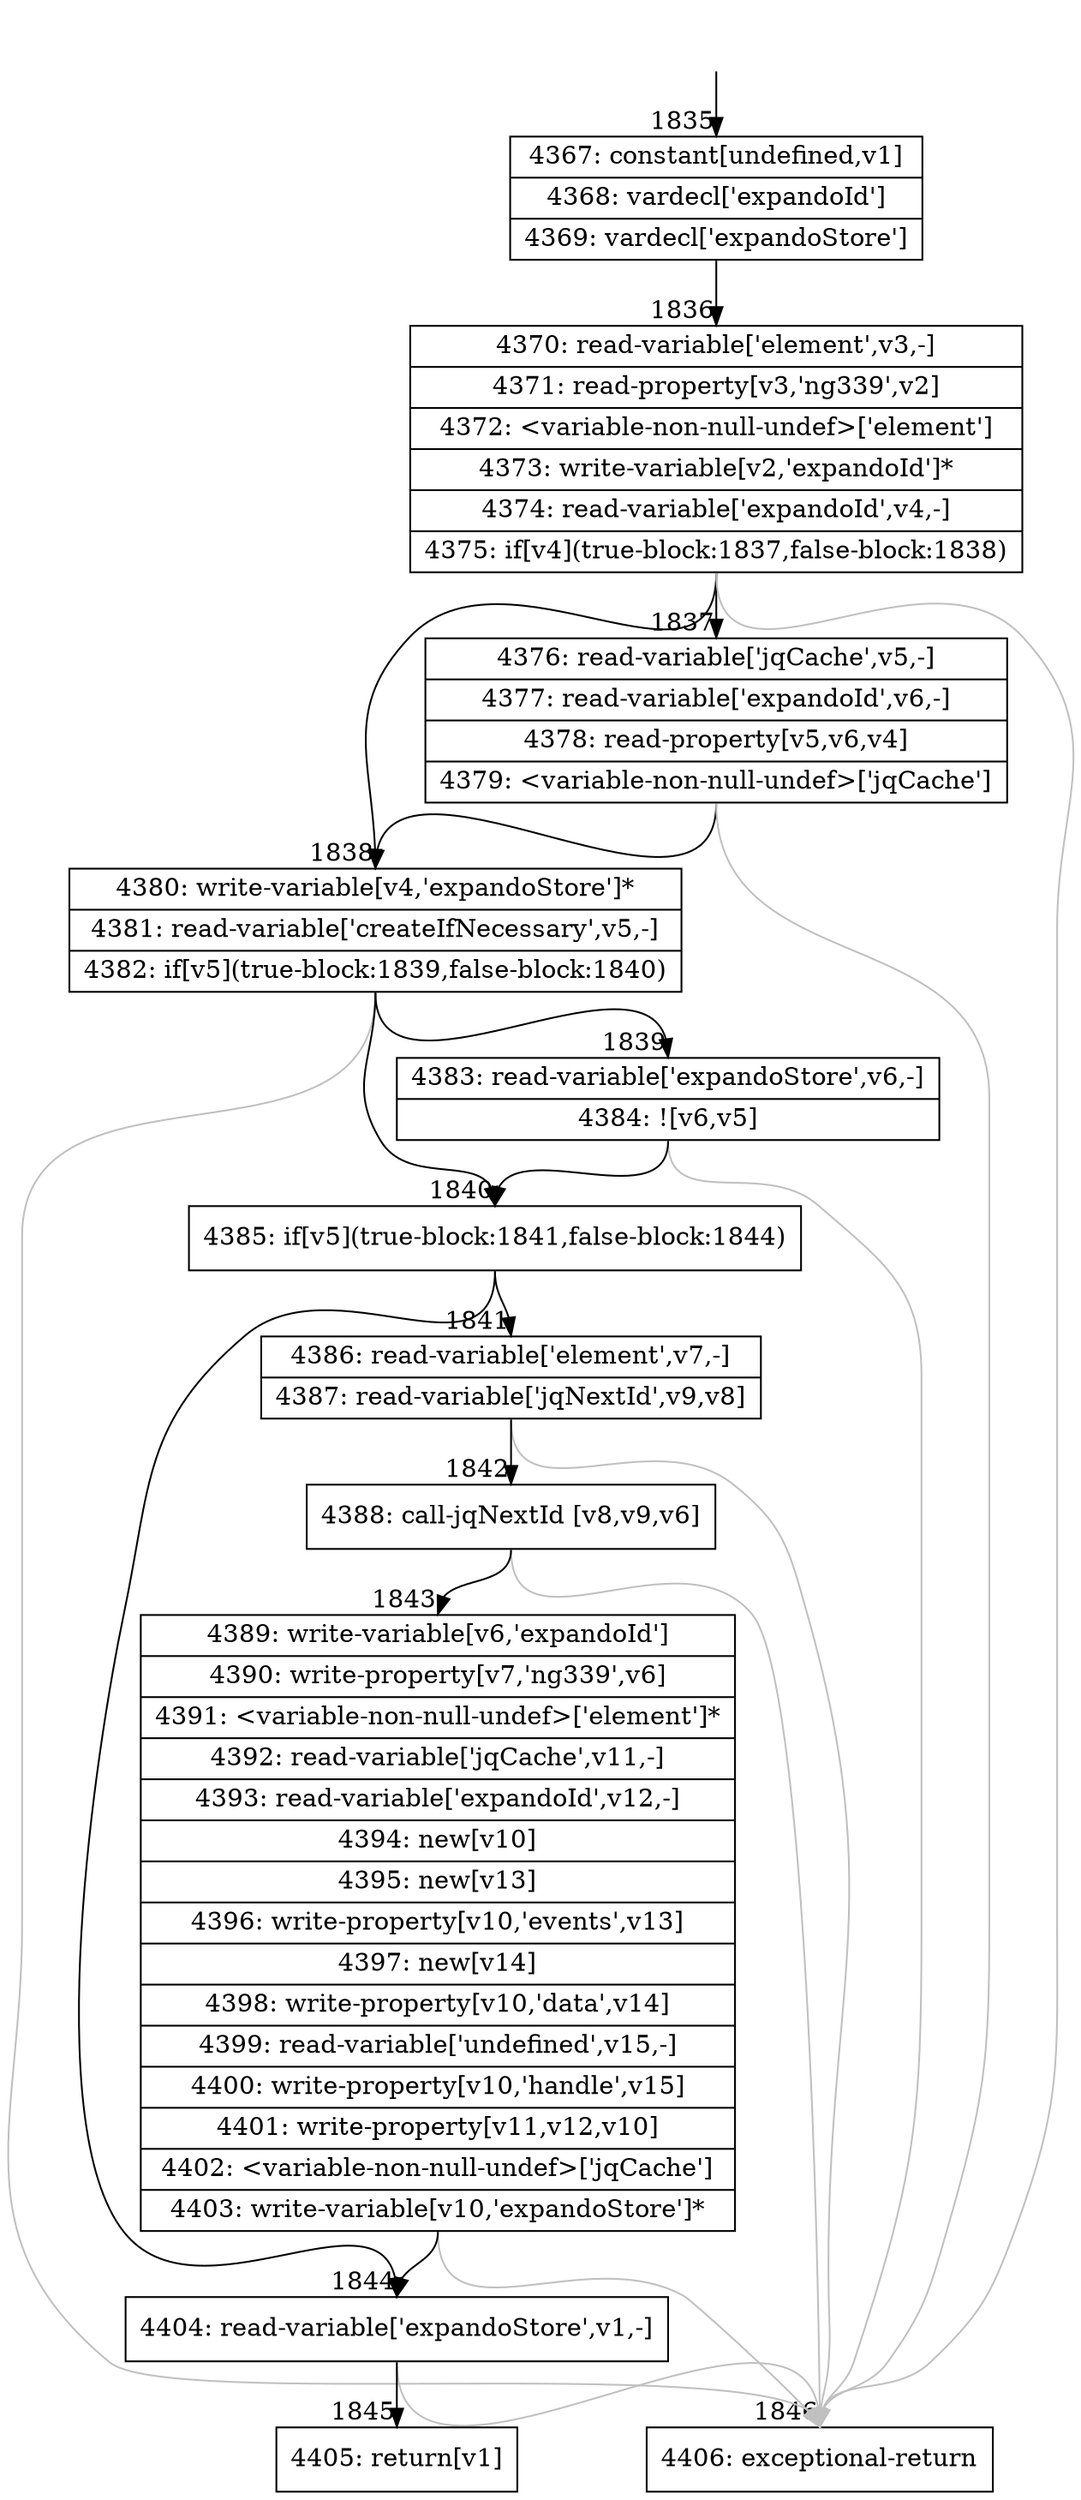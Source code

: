 digraph {
rankdir="TD"
BB_entry137[shape=none,label=""];
BB_entry137 -> BB1835 [tailport=s, headport=n, headlabel="    1835"]
BB1835 [shape=record label="{4367: constant[undefined,v1]|4368: vardecl['expandoId']|4369: vardecl['expandoStore']}" ] 
BB1835 -> BB1836 [tailport=s, headport=n, headlabel="      1836"]
BB1836 [shape=record label="{4370: read-variable['element',v3,-]|4371: read-property[v3,'ng339',v2]|4372: \<variable-non-null-undef\>['element']|4373: write-variable[v2,'expandoId']*|4374: read-variable['expandoId',v4,-]|4375: if[v4](true-block:1837,false-block:1838)}" ] 
BB1836 -> BB1838 [tailport=s, headport=n, headlabel="      1838"]
BB1836 -> BB1837 [tailport=s, headport=n, headlabel="      1837"]
BB1836 -> BB1846 [tailport=s, headport=n, color=gray, headlabel="      1846"]
BB1837 [shape=record label="{4376: read-variable['jqCache',v5,-]|4377: read-variable['expandoId',v6,-]|4378: read-property[v5,v6,v4]|4379: \<variable-non-null-undef\>['jqCache']}" ] 
BB1837 -> BB1838 [tailport=s, headport=n]
BB1837 -> BB1846 [tailport=s, headport=n, color=gray]
BB1838 [shape=record label="{4380: write-variable[v4,'expandoStore']*|4381: read-variable['createIfNecessary',v5,-]|4382: if[v5](true-block:1839,false-block:1840)}" ] 
BB1838 -> BB1840 [tailport=s, headport=n, headlabel="      1840"]
BB1838 -> BB1839 [tailport=s, headport=n, headlabel="      1839"]
BB1838 -> BB1846 [tailport=s, headport=n, color=gray]
BB1839 [shape=record label="{4383: read-variable['expandoStore',v6,-]|4384: ![v6,v5]}" ] 
BB1839 -> BB1840 [tailport=s, headport=n]
BB1839 -> BB1846 [tailport=s, headport=n, color=gray]
BB1840 [shape=record label="{4385: if[v5](true-block:1841,false-block:1844)}" ] 
BB1840 -> BB1841 [tailport=s, headport=n, headlabel="      1841"]
BB1840 -> BB1844 [tailport=s, headport=n, headlabel="      1844"]
BB1841 [shape=record label="{4386: read-variable['element',v7,-]|4387: read-variable['jqNextId',v9,v8]}" ] 
BB1841 -> BB1842 [tailport=s, headport=n, headlabel="      1842"]
BB1841 -> BB1846 [tailport=s, headport=n, color=gray]
BB1842 [shape=record label="{4388: call-jqNextId [v8,v9,v6]}" ] 
BB1842 -> BB1843 [tailport=s, headport=n, headlabel="      1843"]
BB1842 -> BB1846 [tailport=s, headport=n, color=gray]
BB1843 [shape=record label="{4389: write-variable[v6,'expandoId']|4390: write-property[v7,'ng339',v6]|4391: \<variable-non-null-undef\>['element']*|4392: read-variable['jqCache',v11,-]|4393: read-variable['expandoId',v12,-]|4394: new[v10]|4395: new[v13]|4396: write-property[v10,'events',v13]|4397: new[v14]|4398: write-property[v10,'data',v14]|4399: read-variable['undefined',v15,-]|4400: write-property[v10,'handle',v15]|4401: write-property[v11,v12,v10]|4402: \<variable-non-null-undef\>['jqCache']|4403: write-variable[v10,'expandoStore']*}" ] 
BB1843 -> BB1844 [tailport=s, headport=n]
BB1843 -> BB1846 [tailport=s, headport=n, color=gray]
BB1844 [shape=record label="{4404: read-variable['expandoStore',v1,-]}" ] 
BB1844 -> BB1845 [tailport=s, headport=n, headlabel="      1845"]
BB1844 -> BB1846 [tailport=s, headport=n, color=gray]
BB1845 [shape=record label="{4405: return[v1]}" ] 
BB1846 [shape=record label="{4406: exceptional-return}" ] 
//#$~ 2846
}
